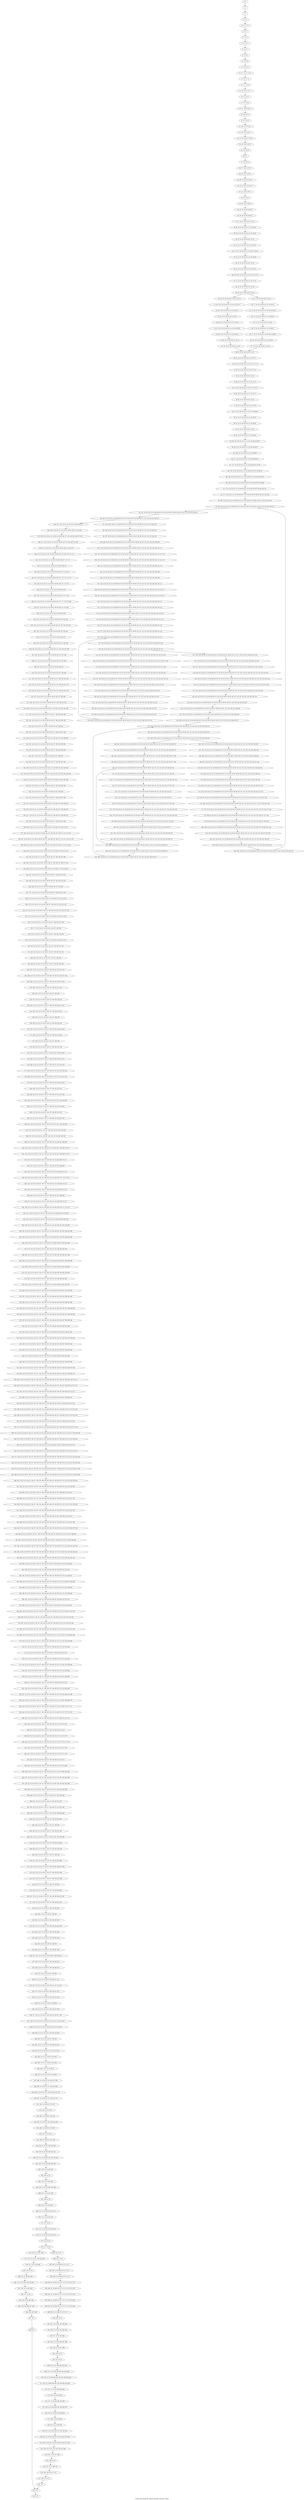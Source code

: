 digraph G {
graph [label="Control-flow-graph for register allocator (function _main)"]
0[label="0, 0: "];
1[label="1, 1: "];
2[label="2, 2: "];
3[label="3, 3: 0 1 "];
4[label="4, 4: 0 1 2 3 "];
5[label="5, 6: 2 3 "];
6[label="6, 7: 4 5 "];
7[label="7, 8: 4 5 6 7 "];
8[label="8, 10: 6 7 "];
9[label="9, 11: 8 9 "];
10[label="10, 13: 8 9 "];
11[label="11, 14: 10 11 "];
12[label="12, 15: 10 11 12 13 "];
13[label="13, 16: 12 13 "];
14[label="14, 17: 14 15 "];
15[label="15, 18: 14 15 16 17 "];
16[label="16, 21: 16 17 "];
17[label="17, 22: 18 19 "];
18[label="18, 25: 18 19 20 21 "];
19[label="19, 26: 20 21 "];
20[label="20, 27: 22 23 "];
21[label="21, 28: 22 23 24 25 "];
22[label="22, 29: 24 25 26 27 "];
23[label="23, 32: 24 25 26 27 28 29 "];
24[label="24, 33: 24 25 28 29 "];
25[label="25, 34: 28 29 "];
26[label="26, 35: "];
27[label="27, 36: 30 31 "];
28[label="28, 37: 30 31 32 33 "];
29[label="29, 38: 32 33 34 35 "];
30[label="30, 39: 32 33 34 35 36 37 "];
31[label="31, 40: 32 33 34 35 36 37 "];
32[label="32, 41: 34 35 36 37 "];
33[label="33, 42: 34 35 "];
34[label="34, 43: 34 35 38 39 "];
35[label="35, 45: 34 35 38 39 40 41 "];
36[label="36, 46: 34 35 38 39 40 41 "];
37[label="37, 47: 34 35 38 39 40 41 42 43 "];
38[label="38, 48: 34 35 38 39 40 41 42 43 44 45 "];
39[label="39, 49: 34 35 38 39 40 41 42 43 44 45 "];
40[label="40, 50: 34 35 38 39 40 41 42 43 "];
41[label="41, 51: 34 35 38 39 40 41 42 43 46 47 "];
42[label="42, 52: 34 35 38 39 40 41 42 43 46 47 48 49 "];
43[label="43, 53: 34 35 38 39 40 41 42 43 48 49 "];
44[label="44, 54: 34 35 38 39 40 41 42 43 "];
45[label="45, 55: 34 35 38 39 40 41 42 43 50 51 "];
46[label="46, 56: 34 35 38 39 40 41 42 43 50 51 52 53 "];
47[label="47, 57: 34 35 38 39 40 41 42 43 52 53 "];
48[label="48, 58: 34 35 38 39 40 41 42 43 "];
49[label="49, 59: 34 35 38 39 40 41 42 43 "];
50[label="50, 62: 34 35 38 39 40 41 42 43 54 55 "];
51[label="51, 63: 34 35 38 39 40 41 42 43 54 55 56 57 "];
52[label="52, 64: 34 35 38 39 40 41 42 43 56 57 "];
53[label="53, 65: 34 35 38 39 40 41 42 43 "];
54[label="54, 66: 34 35 38 39 40 41 42 43 58 59 "];
55[label="55, 67: 34 35 38 39 40 41 42 43 58 59 60 61 "];
56[label="56, 68: 34 35 38 39 40 41 42 43 60 61 "];
57[label="57, 69: 34 35 38 39 40 41 42 43 "];
58[label="58, 70: 34 35 38 39 40 41 42 43 "];
59[label="59, 71: 34 35 38 39 40 41 42 43 "];
60[label="60, 72: 34 35 38 39 40 41 42 43 62 63 "];
61[label="61, 73: 34 35 38 39 40 41 42 43 62 63 64 65 "];
62[label="62, 74: 34 35 38 39 40 41 42 43 64 65 "];
63[label="63, 75: 34 35 38 39 40 41 42 43 "];
64[label="64, 76: 34 35 38 39 40 41 42 43 66 67 "];
65[label="65, 77: 34 35 38 39 40 41 42 43 66 67 68 69 "];
66[label="66, 78: 34 35 38 39 40 41 42 43 68 69 "];
67[label="67, 79: 34 35 38 39 40 41 42 43 "];
68[label="68, 80: 34 35 38 39 40 41 42 43 "];
69[label="69, 81: 34 35 38 39 40 41 42 43 70 71 "];
70[label="70, 82: 34 35 38 39 40 41 42 43 70 71 72 73 "];
71[label="71, 83: 34 35 38 39 40 41 42 43 72 73 "];
72[label="72, 84: 34 35 38 39 40 41 42 43 "];
73[label="73, 86: 34 35 38 39 40 41 42 43 74 75 "];
74[label="74, 87: 34 35 38 39 40 41 42 43 74 75 76 77 "];
75[label="75, 88: 34 35 38 39 40 41 42 43 76 77 "];
76[label="76, 89: 34 35 38 39 40 41 42 43 "];
77[label="77, 90: 34 35 38 39 40 41 42 43 78 79 "];
78[label="78, 91: 34 35 38 39 40 41 42 43 78 79 80 81 "];
79[label="79, 92: 34 35 38 39 40 41 42 43 80 81 "];
80[label="80, 93: 34 35 38 39 40 41 42 43 80 81 "];
81[label="81, 94: 34 35 38 39 40 41 42 43 "];
82[label="82, 95: 34 35 38 39 40 41 42 43 82 83 "];
83[label="83, 96: 34 35 38 39 40 41 42 43 82 83 84 85 86 87 "];
84[label="84, 98: 34 35 38 39 40 41 42 43 84 85 86 87 "];
85[label="85, 109: 34 35 38 39 40 41 42 43 88 89 "];
86[label="86, 111: 34 35 38 39 40 41 42 43 88 89 90 91 "];
87[label="87, 117: 34 35 38 39 40 41 42 43 88 89 90 91 92 93 "];
88[label="88, 119: 34 35 38 39 40 41 42 43 88 89 90 91 92 93 94 95 "];
89[label="89, 146: 34 35 38 39 40 41 42 43 88 89 90 91 92 93 94 95 96 97 "];
90[label="90, 148: 34 35 40 41 42 43 88 89 90 91 92 93 94 95 96 97 98 99 "];
91[label="91, 175: 34 35 40 41 42 43 88 89 90 91 92 93 94 95 96 97 98 99 100 101 "];
92[label="92, 177: 34 35 40 41 42 43 88 89 90 91 92 93 94 95 96 97 98 99 100 101 102 103 "];
93[label="93, 583: 34 35 40 41 42 43 88 89 90 91 92 93 94 95 96 97 98 99 100 101 102 103 104 105 "];
94[label="94, 100: 34 35 40 41 42 43 88 89 90 91 92 93 94 95 96 97 98 99 100 101 102 103 104 105 106 107 "];
95[label="95, 101: 34 35 40 41 42 43 88 89 90 91 92 93 94 95 96 97 98 99 100 101 102 103 104 105 106 107 "];
96[label="96, 102: 34 35 40 41 42 43 88 89 90 91 92 93 94 95 96 97 98 99 100 101 102 103 104 105 106 107 "];
97[label="97, 105: 34 35 40 41 42 43 88 89 90 91 92 93 94 95 96 97 98 99 100 101 102 103 104 105 "];
98[label="98, 106: 34 35 40 41 42 43 88 89 90 91 92 93 94 95 96 97 98 99 100 101 102 103 104 105 "];
99[label="99, 107: 34 35 40 41 42 43 88 89 90 91 92 93 94 95 96 97 98 99 100 101 102 103 104 105 "];
100[label="100, 108: 34 35 40 41 42 43 88 89 90 91 92 93 94 95 96 97 98 99 100 101 102 103 104 105 108 109 "];
101[label="101, 110: 34 35 40 41 42 43 88 89 90 91 92 93 94 95 96 97 98 99 100 101 102 103 104 105 108 109 110 111 "];
102[label="102, 112: 34 35 40 41 42 43 88 89 90 91 92 93 94 95 96 97 98 99 100 101 102 103 104 105 108 109 110 111 112 113 "];
103[label="103, 113: 34 35 40 41 42 43 88 89 90 91 92 93 94 95 96 97 98 99 100 101 102 103 104 105 108 109 110 111 112 113 "];
104[label="104, 114: 34 35 40 41 42 43 88 89 90 91 92 93 94 95 96 97 98 99 100 101 102 103 104 105 108 109 112 113 "];
105[label="105, 115: 34 35 40 41 42 43 88 89 90 91 92 93 94 95 96 97 98 99 100 101 102 103 104 105 108 109 "];
106[label="106, 116: 34 35 40 41 42 43 88 89 90 91 92 93 94 95 96 97 98 99 100 101 102 103 104 105 108 109 "];
107[label="107, 118: 34 35 40 41 42 43 88 89 90 91 92 93 94 95 96 97 98 99 100 101 102 103 104 105 108 109 114 115 "];
108[label="108, 120: 34 35 40 41 42 43 88 89 90 91 92 93 94 95 96 97 98 99 100 101 102 103 104 105 108 109 114 115 116 117 "];
109[label="109, 121: 34 35 40 41 42 43 88 89 90 91 92 93 94 95 96 97 98 99 100 101 102 103 104 105 108 109 114 115 116 117 "];
110[label="110, 122: 34 35 40 41 42 43 88 89 90 91 92 93 94 95 96 97 98 99 100 101 102 103 104 105 108 109 116 117 "];
111[label="111, 123: 34 35 40 41 42 43 88 89 90 91 92 93 94 95 96 97 98 99 100 101 102 103 104 105 108 109 118 119 "];
112[label="112, 124: 34 35 40 41 42 43 88 89 90 91 92 93 94 95 96 97 98 99 100 101 102 103 104 105 108 109 118 119 120 "];
113[label="113, 125: 34 35 40 41 42 43 88 89 90 91 92 93 94 95 96 97 98 99 100 101 102 103 104 105 108 109 120 121 122 "];
114[label="114, 127: 34 35 40 41 42 43 88 89 90 91 92 93 94 95 96 97 98 99 100 101 102 103 104 105 108 109 121 122 "];
115[label="115, 577: 34 35 40 41 42 43 88 89 90 91 92 93 94 95 96 97 98 99 100 101 102 103 104 105 108 109 123 124 "];
116[label="116, 128: 34 35 40 41 42 43 88 89 90 91 92 93 94 95 96 97 98 99 100 101 102 103 104 105 108 109 123 124 "];
117[label="117, 129: 34 35 40 41 42 43 88 89 90 91 92 93 94 95 96 97 98 99 100 101 102 103 104 105 108 109 123 124 "];
118[label="118, 130: 34 35 40 41 42 43 88 89 90 91 92 93 94 95 96 97 98 99 100 101 102 103 104 105 108 109 123 124 "];
119[label="119, 133: 34 35 40 41 42 43 88 89 90 91 92 93 94 95 96 97 98 99 100 101 102 103 104 105 108 109 123 124 125 126 "];
120[label="120, 134: 34 35 40 41 42 43 88 89 90 91 92 93 94 95 96 97 98 99 100 101 102 103 104 105 108 109 123 124 125 126 127 128 "];
121[label="121, 135: 34 35 40 41 42 43 88 89 90 91 92 93 94 95 96 97 98 99 100 101 102 103 104 105 108 109 123 124 127 128 "];
122[label="122, 136: 34 35 40 41 42 43 88 89 90 91 92 93 94 95 96 97 98 99 100 101 102 103 104 105 108 109 123 124 129 130 "];
123[label="123, 137: 34 35 40 41 42 43 88 89 90 91 92 93 94 95 96 97 98 99 100 101 102 103 104 105 108 109 123 124 129 130 131 132 "];
124[label="124, 138: 34 35 40 41 42 43 88 89 90 91 92 93 94 95 96 97 98 99 100 101 102 103 104 105 108 109 123 124 131 132 "];
125[label="125, 139: 34 35 40 41 42 43 88 89 90 91 92 93 94 95 96 97 98 99 100 101 102 103 104 105 108 109 123 124 "];
126[label="126, 140: 34 35 40 41 42 43 88 89 90 91 92 93 94 95 96 97 98 99 100 101 102 103 104 105 108 109 123 124 "];
127[label="127, 141: 34 35 40 41 42 43 88 89 90 91 92 93 94 95 96 97 98 99 100 101 102 103 104 105 108 109 123 124 "];
128[label="128, 142: 34 35 40 41 42 43 88 89 90 91 92 93 94 95 96 97 98 99 100 101 102 103 104 105 108 109 123 124 "];
129[label="129, 143: 34 35 40 41 42 43 88 89 90 91 92 93 94 95 96 97 98 99 100 101 102 103 104 105 108 109 123 124 "];
130[label="130, 144: 34 35 40 41 42 43 88 89 90 91 92 93 94 95 96 97 98 99 100 101 102 103 104 105 108 109 123 124 "];
131[label="131, 578: 34 35 40 41 42 43 88 89 90 91 92 93 94 95 96 97 98 99 100 101 102 103 104 105 108 109 123 124 "];
132[label="132, 579: 34 35 40 41 42 43 88 89 90 91 92 93 94 95 96 97 98 99 100 101 102 103 104 105 108 109 123 124 "];
133[label="133, 147: 34 35 40 41 42 43 88 89 90 91 92 93 94 95 96 97 98 99 100 101 102 103 104 105 108 109 123 124 133 134 "];
134[label="134, 149: 34 35 40 41 42 43 88 89 90 91 92 93 94 95 96 97 98 99 100 101 102 103 104 105 108 109 123 124 133 134 135 136 "];
135[label="135, 150: 34 35 40 41 42 43 88 89 90 91 92 93 94 95 96 97 98 99 100 101 102 103 104 105 108 109 123 124 133 134 135 136 "];
136[label="136, 151: 34 35 40 41 42 43 88 89 90 91 92 93 94 95 96 97 98 99 100 101 102 103 104 105 108 109 123 124 133 134 135 136 "];
137[label="137, 152: 34 35 40 41 42 43 88 89 90 91 92 93 94 95 96 97 98 99 100 101 102 103 104 105 108 109 133 134 135 136 "];
138[label="138, 153: 34 35 40 41 42 43 88 89 90 91 92 93 94 95 96 97 98 99 100 101 102 103 104 105 108 109 135 136 "];
139[label="139, 154: 34 35 40 41 42 43 88 89 90 91 92 93 94 95 96 97 98 99 100 101 102 103 104 105 108 109 "];
140[label="140, 155: 34 35 40 41 42 43 88 89 90 91 92 93 94 95 96 97 98 99 100 101 102 103 104 105 108 109 "];
141[label="141, 156: 34 35 40 41 42 43 88 89 90 91 92 93 94 95 96 97 98 99 100 101 102 103 104 105 108 109 "];
142[label="142, 580: 34 35 40 41 42 43 88 89 90 91 92 93 94 95 96 97 98 99 100 101 102 103 104 105 108 109 137 "];
143[label="143, 158: 34 35 40 41 42 43 88 89 90 91 92 93 94 95 96 97 98 99 100 101 102 103 104 105 108 109 137 "];
144[label="144, 159: 34 35 40 41 42 43 88 89 90 91 92 93 94 95 96 97 98 99 100 101 102 103 104 105 108 109 137 "];
145[label="145, 160: 34 35 40 41 42 43 88 89 90 91 92 93 94 95 96 97 98 99 100 101 102 103 104 105 108 109 137 "];
146[label="146, 163: 34 35 40 41 42 43 88 89 90 91 92 93 94 95 96 97 98 99 100 101 102 103 104 105 108 109 137 "];
147[label="147, 164: 34 35 40 41 42 43 88 89 90 91 92 93 94 95 96 97 98 99 100 101 102 103 104 105 108 109 137 "];
148[label="148, 165: 34 35 40 41 42 43 88 89 90 91 92 93 94 95 96 97 98 99 100 101 102 103 104 105 108 109 137 138 "];
149[label="149, 166: 34 35 40 41 42 43 88 89 90 91 92 93 94 95 96 97 98 99 100 101 102 103 104 105 108 109 137 138 "];
150[label="150, 167: 34 35 40 41 42 43 88 89 90 91 92 93 94 95 96 97 98 99 100 101 102 103 104 105 108 109 137 "];
151[label="151, 170: 34 35 40 41 42 43 88 89 90 91 92 93 94 95 96 97 98 99 100 101 102 103 104 105 137 139 140 "];
152[label="152, 171: 34 35 40 41 42 43 88 89 90 91 92 93 94 95 96 97 98 99 100 101 102 103 104 105 137 139 140 141 142 "];
153[label="153, 172: 34 35 40 41 42 43 88 89 90 91 92 93 94 95 96 97 98 99 100 101 102 103 104 105 137 141 142 "];
154[label="154, 173: 34 35 40 41 42 43 88 89 90 91 92 93 94 95 96 97 98 99 100 101 102 103 104 105 137 "];
155[label="155, 174: 34 35 40 41 42 43 88 89 90 91 92 93 94 95 96 97 98 99 100 101 102 103 104 105 137 "];
156[label="156, 176: 34 35 40 41 42 43 88 89 90 91 92 93 94 95 96 97 98 99 100 101 102 103 104 105 137 143 144 "];
157[label="157, 178: 34 35 40 41 42 43 88 89 90 91 92 93 94 95 96 97 98 99 100 101 102 103 104 105 137 143 144 145 146 "];
158[label="158, 179: 34 35 40 41 42 43 88 89 90 91 92 93 94 95 96 97 98 99 100 101 102 103 104 105 137 143 144 145 146 "];
159[label="159, 180: 34 35 40 41 42 43 88 89 90 91 92 93 94 95 96 97 98 99 100 101 102 103 104 105 137 145 146 "];
160[label="160, 181: 34 35 40 41 42 43 88 89 90 91 92 93 94 95 96 97 98 99 100 101 102 103 104 105 137 "];
161[label="161, 182: 34 35 40 41 42 43 88 89 90 91 92 93 94 95 96 97 98 99 100 101 102 103 104 105 108 109 137 "];
162[label="162, 184: 34 35 40 41 42 43 88 89 90 91 92 93 94 95 96 97 98 99 100 101 102 103 104 105 108 109 137 "];
163[label="163, 186: 34 35 40 41 42 43 88 89 90 91 92 93 94 95 96 97 98 99 100 101 102 103 104 105 108 109 137 "];
164[label="164, 187: 34 35 40 41 42 43 88 89 90 91 92 93 94 95 96 97 98 99 100 101 102 103 104 105 108 109 137 "];
165[label="165, 189: 34 35 40 41 42 43 88 89 90 91 92 93 94 95 96 97 98 99 100 101 102 103 104 105 108 109 137 "];
166[label="166, 190: 34 35 40 41 42 43 88 89 90 91 92 93 94 95 96 97 98 99 100 101 102 103 104 105 108 109 "];
167[label="167, 595: 34 35 40 41 42 43 88 89 90 91 92 93 94 95 96 97 98 99 100 101 102 103 104 105 108 109 "];
168[label="168, 596: 34 35 40 41 42 43 88 89 90 91 92 93 94 95 96 97 98 99 100 101 102 103 104 105 108 109 "];
169[label="169, 597: 34 35 40 41 42 43 88 89 90 91 92 93 94 95 96 97 98 99 100 101 102 103 104 105 147 148 "];
170[label="170, 192: 34 35 40 41 42 43 88 89 90 91 92 93 94 95 96 97 98 99 100 101 102 103 104 105 147 148 149 150 "];
171[label="171, 598: 34 35 40 41 42 43 88 89 90 91 92 93 94 95 96 97 98 99 100 101 102 103 104 105 149 150 "];
172[label="172, 599: 34 35 40 41 42 43 88 89 90 91 92 93 94 95 96 97 98 99 100 101 102 103 104 105 149 150 "];
173[label="173, 600: 34 35 40 41 42 43 88 89 90 91 92 93 94 95 96 97 98 99 100 101 102 103 104 105 149 150 151 152 "];
174[label="174, 194: 34 35 40 41 42 43 88 89 90 91 92 93 94 95 96 97 98 99 100 101 102 103 104 105 149 150 151 152 "];
175[label="175, 195: 34 35 40 41 42 43 88 89 90 91 92 93 94 95 96 97 98 99 100 101 102 103 104 105 149 150 151 152 153 154 "];
176[label="176, 196: 34 35 40 41 42 43 88 89 90 91 92 93 94 95 96 97 98 99 100 101 102 103 104 105 151 152 153 154 155 156 "];
177[label="177, 197: 34 35 40 41 42 43 88 89 90 91 92 93 94 95 96 97 98 99 100 101 102 103 104 105 151 152 155 156 157 158 "];
178[label="178, 198: 34 35 40 41 42 43 88 89 90 91 92 93 94 95 96 97 98 99 100 101 102 103 104 105 106 107 157 158 "];
179[label="179, 199: 34 35 40 41 42 43 88 89 90 91 92 93 94 95 96 97 98 99 100 101 102 103 104 105 106 107 159 160 "];
180[label="180, 200: 34 35 40 41 42 43 88 89 90 91 92 93 94 95 96 97 98 99 100 101 102 103 104 105 106 107 159 160 161 162 "];
181[label="181, 201: 34 35 40 41 42 43 88 89 90 91 92 93 94 95 96 97 98 99 100 101 102 103 104 105 106 107 161 162 "];
182[label="182, 202: 34 35 40 41 42 43 88 89 90 91 92 93 94 95 96 97 98 99 100 101 102 103 104 105 106 107 "];
183[label="183, 204: 34 35 40 41 42 43 88 89 90 91 92 93 94 95 96 97 98 99 100 101 102 103 104 105 106 107 "];
184[label="184, 206: 34 35 40 41 42 43 88 89 90 91 92 93 94 95 96 97 98 99 100 101 102 103 104 105 106 107 "];
185[label="185, 207: 34 35 40 41 42 43 90 91 98 99 106 107 "];
186[label="186, 208: 34 35 40 41 42 43 90 91 98 99 106 107 163 164 "];
187[label="187, 209: 34 35 40 41 42 43 90 91 98 99 106 107 163 164 165 166 167 168 "];
188[label="188, 211: 34 35 40 41 42 43 90 91 98 99 106 107 165 166 167 168 "];
189[label="189, 212: 34 35 40 41 42 43 90 91 98 99 106 107 169 170 "];
190[label="190, 213: 34 35 40 41 42 43 90 91 98 99 106 107 169 170 171 172 "];
191[label="191, 214: 34 35 40 41 42 43 90 91 98 99 106 107 171 172 "];
192[label="192, 215: 34 35 40 41 42 43 90 91 98 99 106 107 "];
193[label="193, 216: 34 35 40 41 42 43 90 91 98 99 106 107 173 174 "];
194[label="194, 217: 34 35 40 41 42 43 90 91 98 99 106 107 173 174 175 176 "];
195[label="195, 218: 34 35 40 41 42 43 90 91 98 99 106 107 175 176 "];
196[label="196, 219: 34 35 40 41 42 43 90 91 98 99 106 107 "];
197[label="197, 220: 34 35 40 41 42 43 90 91 98 99 106 107 177 178 "];
198[label="198, 221: 34 35 40 41 42 43 90 91 98 99 106 107 177 178 179 180 "];
199[label="199, 222: 34 35 40 41 42 43 90 91 98 99 106 107 179 180 "];
200[label="200, 223: 34 35 40 41 42 43 90 91 98 99 106 107 "];
201[label="201, 224: 34 35 40 41 42 43 90 91 98 99 106 107 181 182 "];
202[label="202, 225: 34 35 40 41 42 43 90 91 98 99 106 107 181 182 183 184 "];
203[label="203, 226: 34 35 40 41 42 43 90 91 98 99 106 107 183 184 "];
204[label="204, 227: 34 35 40 41 42 43 90 91 98 99 106 107 "];
205[label="205, 228: 34 35 40 41 42 43 90 91 98 99 106 107 185 186 "];
206[label="206, 229: 34 35 40 41 42 43 90 91 98 99 106 107 185 186 187 188 "];
207[label="207, 230: 34 35 40 41 42 43 90 91 98 99 106 107 187 188 "];
208[label="208, 231: 34 35 40 41 42 43 90 91 98 99 106 107 187 188 "];
209[label="209, 232: 34 35 40 41 42 43 90 91 98 99 106 107 "];
210[label="210, 233: 34 35 40 41 42 43 90 91 98 99 106 107 189 190 "];
211[label="211, 234: 34 35 40 41 42 43 90 91 98 99 106 107 189 190 191 192 "];
212[label="212, 235: 34 35 40 41 42 43 90 91 98 99 106 107 189 190 191 192 "];
213[label="213, 236: 34 35 40 41 42 43 90 91 98 99 106 107 189 190 191 192 "];
214[label="214, 237: 34 35 40 41 42 43 90 91 98 99 106 107 189 190 "];
215[label="215, 238: 34 35 40 41 42 43 90 91 98 99 106 107 189 190 193 194 "];
216[label="216, 239: 34 35 40 41 42 43 90 91 98 99 106 107 189 190 193 194 195 196 "];
217[label="217, 240: 34 35 40 41 42 43 90 91 98 99 106 107 189 190 195 196 "];
218[label="218, 241: 34 35 40 41 42 43 90 91 98 99 106 107 189 190 195 196 "];
219[label="219, 242: 34 35 40 41 42 43 90 91 98 99 106 107 189 190 "];
220[label="220, 243: 34 35 40 41 42 43 90 91 98 99 106 107 189 190 197 198 "];
221[label="221, 244: 34 35 40 41 42 43 90 91 98 99 106 107 189 190 197 198 199 200 "];
222[label="222, 245: 34 35 40 41 42 43 90 91 98 99 106 107 189 190 199 200 "];
223[label="223, 246: 34 35 40 41 42 43 90 91 98 99 106 107 189 190 199 200 "];
224[label="224, 247: 34 35 40 41 42 43 90 91 98 99 106 107 189 190 "];
225[label="225, 248: 34 35 40 41 42 43 90 91 98 99 106 107 189 190 201 202 "];
226[label="226, 249: 34 35 40 41 42 43 90 91 98 99 106 107 189 190 201 202 203 204 "];
227[label="227, 250: 34 35 40 41 42 43 90 91 98 99 106 107 189 190 201 202 203 204 205 206 "];
228[label="228, 251: 34 35 40 41 42 43 90 91 98 99 106 107 189 190 201 202 205 206 "];
229[label="229, 252: 34 35 40 41 42 43 90 91 98 99 106 107 189 190 205 206 "];
230[label="230, 253: 34 35 40 41 42 43 90 91 98 99 106 107 189 190 "];
231[label="231, 254: 34 35 40 41 42 43 90 91 98 99 106 107 189 190 207 208 "];
232[label="232, 255: 34 35 40 41 42 43 90 91 98 99 106 107 189 190 207 208 209 210 "];
233[label="233, 256: 34 35 40 41 42 43 90 91 98 99 106 107 189 190 207 208 209 210 "];
234[label="234, 257: 34 35 40 41 42 43 90 91 98 99 106 107 189 190 207 208 209 210 "];
235[label="235, 258: 34 35 40 41 42 43 90 91 98 99 106 107 189 190 207 208 "];
236[label="236, 259: 34 35 40 41 42 43 90 91 98 99 106 107 189 190 207 208 211 212 "];
237[label="237, 260: 34 35 40 41 42 43 90 91 98 99 106 107 189 190 207 208 211 212 213 214 "];
238[label="238, 261: 34 35 40 41 42 43 90 91 98 99 106 107 189 190 207 208 211 212 213 214 215 216 "];
239[label="239, 262: 34 35 40 41 42 43 90 91 98 99 106 107 189 190 207 208 211 212 215 216 "];
240[label="240, 263: 34 35 40 41 42 43 90 91 98 99 106 107 189 190 207 208 215 216 "];
241[label="241, 264: 34 35 40 41 42 43 90 91 98 99 106 107 189 190 207 208 "];
242[label="242, 265: 34 35 40 41 42 43 90 91 98 99 106 107 189 190 207 208 217 218 "];
243[label="243, 266: 34 35 40 41 42 43 90 91 98 99 106 107 189 190 217 218 219 220 "];
244[label="244, 267: 34 35 40 41 42 43 90 91 98 99 106 107 189 190 219 220 "];
245[label="245, 268: 34 35 40 41 42 43 90 91 98 99 106 107 189 190 219 220 "];
246[label="246, 269: 34 35 40 41 42 43 90 91 98 99 106 107 189 190 "];
247[label="247, 271: 34 35 40 41 42 43 90 91 98 99 106 107 189 190 221 222 "];
248[label="248, 272: 34 35 40 41 42 43 90 91 106 107 189 190 221 222 223 224 "];
249[label="249, 273: 34 35 40 41 42 43 90 91 106 107 189 190 223 224 225 226 "];
250[label="250, 274: 34 35 40 41 42 43 90 91 106 107 189 190 223 224 225 226 227 228 "];
251[label="251, 275: 34 35 40 41 42 43 90 91 106 107 189 190 223 224 227 228 "];
252[label="252, 276: 34 35 40 41 42 43 90 91 106 107 189 190 227 228 "];
253[label="253, 277: 34 35 40 41 42 43 90 91 106 107 189 190 "];
254[label="254, 278: 34 35 40 41 42 43 90 91 106 107 189 190 229 230 "];
255[label="255, 279: 34 35 40 41 42 43 90 91 106 107 189 190 229 230 231 232 "];
256[label="256, 280: 34 35 40 41 42 43 90 91 106 107 189 190 231 232 "];
257[label="257, 281: 34 35 40 41 42 43 90 91 106 107 189 190 231 232 "];
258[label="258, 282: 34 35 40 41 42 43 90 91 106 107 189 190 "];
259[label="259, 286: 34 35 40 41 42 43 90 91 106 107 189 190 233 234 "];
260[label="260, 287: 34 35 42 43 90 91 106 107 189 190 233 234 235 236 "];
261[label="261, 288: 34 35 42 43 90 91 106 107 189 190 233 234 235 236 237 238 "];
262[label="262, 289: 34 35 42 43 90 91 106 107 189 190 233 234 237 238 "];
263[label="263, 290: 34 35 42 43 90 91 106 107 189 190 237 238 "];
264[label="264, 291: 34 35 42 43 90 91 106 107 189 190 "];
265[label="265, 292: 34 35 42 43 90 91 106 107 189 190 239 240 "];
266[label="266, 293: 34 35 42 43 90 91 106 107 189 190 239 240 241 242 "];
267[label="267, 294: 34 35 42 43 90 91 106 107 189 190 241 242 "];
268[label="268, 295: 34 35 42 43 90 91 106 107 189 190 "];
269[label="269, 296: 34 35 42 43 90 91 106 107 189 190 243 244 "];
270[label="270, 297: 34 35 42 43 90 91 106 107 189 190 243 244 245 246 "];
271[label="271, 298: 34 35 42 43 90 91 106 107 189 190 245 246 "];
272[label="272, 299: 34 35 42 43 90 91 106 107 189 190 "];
273[label="273, 300: 34 35 42 43 90 91 106 107 189 190 247 248 "];
274[label="274, 302: 34 35 42 43 90 91 106 107 189 190 247 248 249 250 "];
275[label="275, 303: 34 35 42 43 90 91 106 107 189 190 249 250 251 252 "];
276[label="276, 304: 34 35 42 43 90 91 106 107 189 190 251 252 253 254 "];
277[label="277, 305: 34 35 42 43 90 91 106 107 189 190 251 252 253 254 255 256 "];
278[label="278, 306: 34 35 42 43 90 91 106 107 189 190 251 252 253 254 255 256 "];
279[label="279, 307: 34 35 42 43 90 91 106 107 189 190 253 254 255 256 "];
280[label="280, 308: 34 35 42 43 90 91 106 107 189 190 253 254 "];
281[label="281, 309: 34 35 42 43 90 91 106 107 189 190 253 254 257 258 "];
282[label="282, 310: 34 35 42 43 90 91 106 107 189 190 253 254 257 258 259 260 "];
283[label="283, 311: 34 35 42 43 90 91 106 107 189 190 253 254 259 260 "];
284[label="284, 312: 34 35 42 43 90 91 106 107 189 190 253 254 "];
285[label="285, 313: 34 35 42 43 90 91 106 107 189 190 253 254 261 262 "];
286[label="286, 314: 34 35 42 43 90 91 106 107 189 190 253 254 261 262 263 264 "];
287[label="287, 315: 34 35 42 43 90 91 106 107 189 190 253 254 263 264 265 "];
288[label="288, 316: 34 35 42 43 90 91 106 107 189 190 253 254 265 266 267 "];
289[label="289, 317: 34 35 42 43 90 91 106 107 189 190 253 254 266 267 268 269 "];
290[label="290, 318: 34 35 42 43 90 91 106 107 189 190 253 254 266 267 268 269 270 271 "];
291[label="291, 319: 34 35 42 43 90 91 106 107 189 190 253 254 266 267 268 269 270 271 "];
292[label="292, 320: 34 35 42 43 90 91 106 107 189 190 253 254 268 269 270 271 "];
293[label="293, 321: 34 35 42 43 90 91 106 107 189 190 253 254 268 269 "];
294[label="294, 322: 34 35 42 43 90 91 106 107 189 190 253 254 268 269 272 273 "];
295[label="295, 323: 34 35 42 43 90 91 106 107 189 190 253 254 268 269 272 273 274 275 "];
296[label="296, 324: 34 35 42 43 90 91 106 107 189 190 253 254 268 269 274 275 "];
297[label="297, 325: 34 35 42 43 90 91 106 107 189 190 253 254 268 269 274 275 "];
298[label="298, 326: 34 35 42 43 90 91 106 107 189 190 253 254 268 269 "];
299[label="299, 327: 34 35 42 43 90 91 106 107 189 190 253 254 268 269 276 277 "];
300[label="300, 328: 34 35 42 43 90 91 106 107 189 190 253 254 268 269 276 277 278 279 "];
301[label="301, 331: 34 35 42 43 90 91 106 107 189 190 253 254 268 269 278 279 280 "];
302[label="302, 332: 34 35 42 43 90 91 106 107 189 190 253 254 268 269 280 281 282 "];
303[label="303, 333: 34 35 42 43 90 91 106 107 189 190 253 254 268 269 281 282 283 284 "];
304[label="304, 334: 34 35 42 43 90 91 106 107 189 190 253 254 268 269 281 282 283 284 285 286 "];
305[label="305, 335: 34 35 42 43 90 91 106 107 189 190 253 254 268 269 281 282 283 284 285 286 "];
306[label="306, 336: 34 35 42 43 90 91 106 107 189 190 253 254 268 269 283 284 285 286 "];
307[label="307, 337: 34 35 42 43 90 91 106 107 189 190 253 254 268 269 283 284 "];
308[label="308, 338: 34 35 42 43 90 91 106 107 189 190 253 254 268 269 283 284 287 288 "];
309[label="309, 339: 34 35 42 43 90 91 106 107 189 190 253 254 268 269 283 284 287 288 289 290 "];
310[label="310, 340: 34 35 42 43 90 91 106 107 189 190 253 254 268 269 283 284 289 290 "];
311[label="311, 341: 34 35 42 43 90 91 106 107 189 190 253 254 268 269 283 284 289 290 "];
312[label="312, 342: 34 35 42 43 90 91 106 107 189 190 253 254 268 269 283 284 "];
313[label="313, 343: 34 35 42 43 90 91 106 107 189 190 253 254 268 269 283 284 291 292 "];
314[label="314, 346: 34 35 42 43 90 91 106 107 189 190 253 254 268 269 283 284 291 292 293 294 "];
315[label="315, 347: 34 35 42 43 90 91 106 107 189 190 253 254 268 269 283 284 293 294 295 296 "];
316[label="316, 348: 34 35 42 43 90 91 106 107 189 190 253 254 268 269 283 284 295 296 297 298 "];
317[label="317, 349: 34 35 42 43 90 91 106 107 189 190 253 254 268 269 283 284 295 296 297 298 299 300 "];
318[label="318, 350: 34 35 42 43 90 91 106 107 189 190 253 254 268 269 283 284 295 296 297 298 299 300 "];
319[label="319, 351: 34 35 42 43 90 91 106 107 189 190 253 254 268 269 283 284 297 298 299 300 "];
320[label="320, 352: 34 35 42 43 90 91 106 107 189 190 253 254 268 269 283 284 297 298 "];
321[label="321, 353: 34 35 42 43 90 91 106 107 189 190 253 254 268 269 283 284 297 298 301 302 "];
322[label="322, 354: 34 35 42 43 90 91 106 107 189 190 253 254 268 269 283 284 297 298 301 302 303 304 "];
323[label="323, 355: 34 35 42 43 90 91 106 107 189 190 253 254 268 269 283 284 297 298 303 304 "];
324[label="324, 356: 34 35 42 43 90 91 106 107 189 190 253 254 268 269 283 284 297 298 303 304 "];
325[label="325, 357: 34 35 42 43 90 91 106 107 189 190 253 254 268 269 283 284 297 298 "];
326[label="326, 358: 34 35 42 43 90 91 106 107 189 190 253 254 268 269 283 284 297 298 305 306 "];
327[label="327, 361: 34 35 42 43 90 91 106 107 189 190 253 254 268 269 283 284 297 298 305 306 307 308 "];
328[label="328, 362: 34 35 42 43 90 91 106 107 189 190 253 254 268 269 283 284 297 298 307 308 309 310 "];
329[label="329, 363: 34 35 42 43 90 91 106 107 189 190 253 254 268 269 283 284 297 298 307 308 309 310 311 312 "];
330[label="330, 364: 34 35 42 43 90 91 106 107 189 190 253 254 268 269 283 284 297 298 307 308 309 310 311 312 "];
331[label="331, 365: 34 35 42 43 90 91 106 107 189 190 253 254 268 269 283 284 297 298 309 310 311 312 "];
332[label="332, 366: 34 35 42 43 90 91 106 107 189 190 253 254 268 269 283 284 297 298 309 310 "];
333[label="333, 367: 34 35 42 43 90 91 106 107 189 190 253 254 268 269 283 284 297 298 309 310 313 314 "];
334[label="334, 368: 34 35 42 43 90 91 106 107 189 190 253 254 268 269 283 284 297 298 309 310 313 314 315 316 "];
335[label="335, 369: 34 35 42 43 90 91 106 107 189 190 253 254 268 269 283 284 297 298 309 310 313 314 315 316 "];
336[label="336, 370: 34 35 42 43 90 91 106 107 189 190 253 254 268 269 283 284 297 298 309 310 313 314 "];
337[label="337, 371: 34 35 42 43 90 91 106 107 189 190 253 254 268 269 283 284 297 298 309 310 313 314 317 318 "];
338[label="338, 372: 34 35 42 43 90 91 106 107 189 190 253 254 268 269 283 284 297 298 309 310 313 314 317 318 319 320 "];
339[label="339, 373: 34 35 42 43 90 91 106 107 189 190 253 254 268 269 283 284 297 298 309 310 313 314 319 320 "];
340[label="340, 374: 34 35 42 43 90 91 106 107 189 190 253 254 268 269 283 284 297 298 309 310 313 314 "];
341[label="341, 375: 34 35 42 43 90 91 106 107 189 190 253 254 268 269 283 284 297 298 309 310 313 314 321 322 "];
342[label="342, 377: 34 35 42 43 90 91 106 107 189 190 253 254 268 269 283 284 297 298 309 310 313 314 321 322 323 324 "];
343[label="343, 378: 34 35 42 43 90 91 106 107 189 190 253 254 268 269 283 284 297 298 309 310 313 314 323 324 325 326 "];
344[label="344, 379: 34 35 42 43 90 91 106 107 189 190 253 254 268 269 283 284 297 298 309 310 313 314 325 326 327 328 "];
345[label="345, 380: 34 35 42 43 90 91 106 107 189 190 268 269 283 284 297 298 309 310 313 314 325 326 327 328 329 330 "];
346[label="346, 381: 34 35 42 43 90 91 106 107 189 190 268 269 283 284 297 298 309 310 313 314 325 326 329 330 "];
347[label="347, 382: 34 35 42 43 90 91 106 107 189 190 268 269 283 284 297 298 309 310 313 314 329 330 "];
348[label="348, 383: 34 35 42 43 90 91 106 107 189 190 268 269 283 284 297 298 309 310 313 314 "];
349[label="349, 384: 34 35 42 43 90 91 106 107 189 190 268 269 283 284 297 298 309 310 313 314 331 332 "];
350[label="350, 385: 34 35 42 43 90 91 106 107 189 190 268 269 283 284 297 298 309 310 313 314 331 332 333 334 "];
351[label="351, 386: 34 35 42 43 90 91 106 107 189 190 268 269 283 284 297 298 309 310 313 314 333 334 "];
352[label="352, 387: 34 35 42 43 90 91 106 107 189 190 268 269 283 284 297 298 309 310 313 314 "];
353[label="353, 388: 34 35 42 43 90 91 106 107 189 190 268 269 283 284 297 298 309 310 313 314 335 336 "];
354[label="354, 389: 34 35 42 43 90 91 106 107 189 190 268 269 283 284 297 298 309 310 313 314 335 336 337 338 "];
355[label="355, 390: 34 35 42 43 90 91 106 107 189 190 268 269 283 284 297 298 309 310 313 314 337 338 339 "];
356[label="356, 391: 34 35 42 43 90 91 106 107 189 190 268 269 283 284 297 298 309 310 313 314 339 340 341 "];
357[label="357, 392: 34 35 42 43 90 91 106 107 189 190 268 269 283 284 297 298 309 310 313 314 340 341 342 343 "];
358[label="358, 393: 34 35 42 43 90 91 106 107 189 190 283 284 297 298 309 310 313 314 340 341 342 343 344 345 "];
359[label="359, 394: 34 35 42 43 90 91 106 107 189 190 283 284 297 298 309 310 313 314 340 341 344 345 "];
360[label="360, 395: 34 35 42 43 90 91 106 107 189 190 283 284 297 298 309 310 313 314 344 345 "];
361[label="361, 396: 34 35 42 43 90 91 106 107 189 190 283 284 297 298 309 310 313 314 "];
362[label="362, 397: 34 35 42 43 90 91 106 107 189 190 283 284 297 298 309 310 313 314 346 347 "];
363[label="363, 398: 34 35 42 43 90 91 106 107 189 190 283 284 297 298 309 310 313 314 346 347 348 349 "];
364[label="364, 399: 34 35 42 43 90 91 106 107 189 190 283 284 297 298 309 310 313 314 348 349 "];
365[label="365, 400: 34 35 42 43 90 91 106 107 189 190 283 284 297 298 309 310 313 314 348 349 "];
366[label="366, 401: 34 35 42 43 90 91 106 107 189 190 283 284 297 298 309 310 313 314 "];
367[label="367, 402: 34 35 42 43 90 91 106 107 189 190 283 284 297 298 309 310 313 314 350 351 "];
368[label="368, 403: 34 35 42 43 90 91 106 107 189 190 283 284 297 298 309 310 313 314 350 351 352 353 "];
369[label="369, 406: 34 35 42 43 90 91 106 107 189 190 283 284 297 298 309 310 313 314 352 353 354 "];
370[label="370, 407: 34 35 42 43 90 91 106 107 189 190 283 284 297 298 309 310 313 314 354 355 356 "];
371[label="371, 408: 34 35 42 43 90 91 106 107 189 190 283 284 297 298 309 310 313 314 355 356 357 358 "];
372[label="372, 409: 34 35 42 43 90 91 106 107 189 190 297 298 309 310 313 314 355 356 357 358 359 360 "];
373[label="373, 410: 34 35 42 43 90 91 106 107 189 190 297 298 309 310 313 314 355 356 359 360 "];
374[label="374, 411: 34 35 42 43 90 91 106 107 189 190 297 298 309 310 313 314 359 360 "];
375[label="375, 412: 34 35 42 43 90 91 106 107 189 190 297 298 309 310 313 314 "];
376[label="376, 413: 34 35 42 43 90 91 106 107 189 190 297 298 309 310 313 314 361 362 "];
377[label="377, 414: 34 35 42 43 90 91 106 107 189 190 297 298 309 310 313 314 361 362 363 364 "];
378[label="378, 415: 34 35 42 43 90 91 106 107 189 190 297 298 309 310 313 314 363 364 "];
379[label="379, 416: 34 35 42 43 90 91 106 107 189 190 297 298 309 310 313 314 363 364 "];
380[label="380, 417: 34 35 42 43 90 91 106 107 189 190 297 298 309 310 313 314 "];
381[label="381, 418: 34 35 42 43 90 91 106 107 189 190 297 298 309 310 313 314 365 366 "];
382[label="382, 421: 34 35 42 43 90 91 106 107 189 190 297 298 309 310 313 314 365 366 367 368 "];
383[label="383, 422: 34 35 42 43 90 91 106 107 189 190 297 298 309 310 313 314 367 368 369 370 "];
384[label="384, 423: 34 35 42 43 90 91 106 107 189 190 297 298 309 310 313 314 369 370 371 372 "];
385[label="385, 424: 34 35 42 43 90 91 106 107 189 190 309 310 313 314 369 370 371 372 373 374 "];
386[label="386, 425: 34 35 42 43 90 91 106 107 189 190 309 310 313 314 369 370 373 374 "];
387[label="387, 426: 34 35 42 43 90 91 106 107 189 190 309 310 313 314 373 374 "];
388[label="388, 427: 34 35 42 43 90 91 106 107 189 190 309 310 313 314 "];
389[label="389, 428: 34 35 42 43 90 91 106 107 189 190 309 310 313 314 375 376 "];
390[label="390, 429: 34 35 42 43 90 91 106 107 189 190 309 310 313 314 375 376 377 378 "];
391[label="391, 430: 34 35 42 43 90 91 106 107 189 190 309 310 313 314 377 378 "];
392[label="392, 431: 34 35 42 43 90 91 106 107 189 190 309 310 313 314 377 378 "];
393[label="393, 432: 34 35 42 43 90 91 106 107 189 190 309 310 313 314 "];
394[label="394, 433: 34 35 42 43 90 91 106 107 189 190 309 310 313 314 379 380 "];
395[label="395, 436: 34 35 42 43 90 91 106 107 189 190 309 310 313 314 379 380 381 382 "];
396[label="396, 437: 34 35 42 43 90 91 106 107 189 190 309 310 313 314 381 382 383 384 "];
397[label="397, 438: 34 35 42 43 90 91 106 107 189 190 313 314 381 382 383 384 385 386 "];
398[label="398, 439: 34 35 42 43 90 91 106 107 189 190 313 314 381 382 385 386 "];
399[label="399, 440: 34 35 42 43 90 91 106 107 189 190 313 314 385 386 "];
400[label="400, 441: 34 35 42 43 90 91 106 107 189 190 313 314 "];
401[label="401, 442: 34 35 42 43 90 91 106 107 189 190 313 314 387 388 "];
402[label="402, 443: 34 35 42 43 90 91 106 107 189 190 387 388 389 390 "];
403[label="403, 444: 34 35 42 43 90 91 106 107 189 190 389 390 "];
404[label="404, 445: 34 35 42 43 90 91 106 107 189 190 "];
405[label="405, 446: 34 35 42 43 90 91 106 107 189 190 391 392 "];
406[label="406, 447: 34 35 42 43 90 91 106 107 189 190 391 392 393 394 "];
407[label="407, 448: 34 35 42 43 90 91 106 107 189 190 393 394 "];
408[label="408, 449: 34 35 42 43 90 91 106 107 189 190 393 394 "];
409[label="409, 450: 34 35 42 43 90 91 106 107 189 190 "];
410[label="410, 451: 34 35 42 43 90 91 106 107 189 190 395 396 "];
411[label="411, 452: 34 35 42 43 90 91 106 107 189 190 395 396 397 398 "];
412[label="412, 453: 34 35 42 43 90 91 106 107 189 190 397 398 "];
413[label="413, 454: 34 35 42 43 90 91 106 107 189 190 397 398 "];
414[label="414, 455: 34 35 42 43 90 91 106 107 189 190 "];
415[label="415, 456: 34 35 42 43 90 91 106 107 189 190 399 400 "];
416[label="416, 457: 34 35 42 43 90 91 106 107 189 190 399 400 401 402 "];
417[label="417, 458: 34 35 42 43 90 91 106 107 189 190 401 402 "];
418[label="418, 459: 34 35 42 43 90 91 189 190 401 402 "];
419[label="419, 460: 34 35 42 43 90 91 189 190 "];
420[label="420, 461: 34 35 42 43 90 91 189 190 403 404 "];
421[label="421, 462: 34 35 42 43 90 91 189 190 403 404 405 406 "];
422[label="422, 463: 34 35 42 43 90 91 189 190 405 406 "];
423[label="423, 464: 34 35 42 43 90 91 189 190 405 406 "];
424[label="424, 465: 34 35 42 43 90 91 189 190 "];
425[label="425, 466: 34 35 42 43 90 91 189 190 407 408 "];
426[label="426, 467: 34 35 42 43 90 91 189 190 407 408 409 410 "];
427[label="427, 468: 34 35 42 43 90 91 189 190 409 410 "];
428[label="428, 469: 34 35 42 43 90 91 189 190 409 410 "];
429[label="429, 470: 34 35 42 43 90 91 189 190 "];
430[label="430, 471: 34 35 42 43 90 91 189 190 411 412 "];
431[label="431, 472: 34 35 42 43 90 91 189 190 411 412 413 414 "];
432[label="432, 473: 34 35 42 43 90 91 189 190 413 414 "];
433[label="433, 474: 34 35 42 43 90 91 189 190 413 414 "];
434[label="434, 475: 34 35 42 43 90 91 189 190 "];
435[label="435, 476: 34 35 42 43 90 91 189 190 415 416 "];
436[label="436, 477: 34 35 42 43 90 91 189 190 415 416 417 418 "];
437[label="437, 478: 34 35 42 43 90 91 189 190 415 416 417 418 419 420 "];
438[label="438, 479: 34 35 42 43 90 91 189 190 415 416 419 420 "];
439[label="439, 480: 34 35 42 43 90 91 189 190 419 420 "];
440[label="440, 481: 34 35 42 43 90 91 189 190 "];
441[label="441, 482: 34 35 42 43 90 91 189 190 421 422 "];
442[label="442, 483: 34 35 42 43 90 91 421 422 423 424 "];
443[label="443, 484: 34 35 42 43 90 91 423 424 "];
444[label="444, 485: 34 35 42 43 90 91 423 424 "];
445[label="445, 486: 34 35 42 43 90 91 "];
446[label="446, 487: 34 35 42 43 90 91 425 426 "];
447[label="447, 488: 42 43 90 91 425 426 427 428 "];
448[label="448, 489: 42 43 90 91 427 428 429 430 "];
449[label="449, 490: 42 43 90 91 427 428 429 430 431 432 "];
450[label="450, 491: 42 43 90 91 427 428 431 432 "];
451[label="451, 492: 42 43 90 91 431 432 "];
452[label="452, 493: 42 43 90 91 "];
453[label="453, 494: 42 43 90 91 433 434 "];
454[label="454, 495: 42 43 90 91 433 434 435 436 "];
455[label="455, 496: 42 43 90 91 435 436 "];
456[label="456, 497: 42 43 90 91 "];
457[label="457, 498: 42 43 90 91 437 438 "];
458[label="458, 499: 42 43 437 438 439 440 "];
459[label="459, 500: 42 43 439 440 441 442 "];
460[label="460, 501: 42 43 439 440 441 442 443 444 "];
461[label="461, 502: 42 43 439 440 443 444 "];
462[label="462, 503: 42 43 443 444 "];
463[label="463, 504: 42 43 "];
464[label="464, 505: 42 43 445 446 "];
465[label="465, 506: 42 43 445 446 447 448 "];
466[label="466, 507: 42 43 447 448 "];
467[label="467, 508: 42 43 "];
468[label="468, 509: 42 43 449 450 "];
469[label="469, 510: 42 43 449 450 451 452 "];
470[label="470, 511: 42 43 451 452 "];
471[label="471, 512: 42 43 "];
472[label="472, 513: 42 43 453 454 455 456 "];
473[label="473, 515: 42 43 453 454 455 456 "];
474[label="474, 516: 42 43 "];
475[label="475, 517: 42 43 "];
476[label="476, 520: 42 43 457 458 "];
477[label="477, 521: 42 43 457 458 459 460 "];
478[label="478, 522: 42 43 459 460 "];
479[label="479, 523: 42 43 "];
480[label="480, 524: 42 43 461 462 "];
481[label="481, 525: 42 43 461 462 463 464 "];
482[label="482, 526: 42 43 463 464 "];
483[label="483, 527: 42 43 "];
484[label="484, 528: 42 43 465 466 "];
485[label="485, 529: 465 466 467 468 "];
486[label="486, 530: 467 468 "];
487[label="487, 531: "];
488[label="488, 532: "];
489[label="489, 533: 42 43 "];
490[label="490, 601: 42 43 "];
491[label="491, 602: 42 43 469 470 471 472 "];
492[label="492, 603: 42 43 469 470 471 472 "];
493[label="493, 604: 42 43 469 470 471 472 "];
494[label="494, 605: 42 43 469 470 471 472 473 474 475 476 "];
495[label="495, 606: 42 43 469 470 471 472 473 474 475 476 "];
496[label="496, 607: 42 43 469 470 471 472 473 474 475 476 "];
497[label="497, 608: 42 43 469 470 471 472 477 478 479 480 "];
498[label="498, 540: 42 43 469 470 471 472 477 478 479 480 "];
499[label="499, 609: 42 43 469 470 471 472 "];
500[label="500, 610: 42 43 "];
501[label="501, 611: 42 43 481 482 483 484 "];
502[label="502, 546: 42 43 481 482 483 484 "];
503[label="503, 547: 42 43 485 486 "];
504[label="504, 548: 42 43 485 486 487 488 "];
505[label="505, 549: 42 43 487 488 "];
506[label="506, 550: 42 43 "];
507[label="507, 612: 42 43 "];
508[label="508, 613: 42 43 489 490 491 492 "];
509[label="509, 552: 42 43 489 490 491 492 493 494 "];
510[label="510, 553: 42 43 489 490 491 492 493 494 495 496 "];
511[label="511, 554: 42 43 489 490 491 492 493 494 495 496 "];
512[label="512, 555: 42 43 493 494 495 496 "];
513[label="513, 556: 42 43 493 494 "];
514[label="514, 557: 42 43 493 494 497 498 "];
515[label="515, 558: 42 43 493 494 497 498 499 500 "];
516[label="516, 559: 42 43 493 494 499 500 "];
517[label="517, 560: 42 43 493 494 "];
518[label="518, 614: 42 43 493 494 "];
519[label="519, 615: 42 43 493 494 501 502 503 504 "];
520[label="520, 562: 42 43 493 494 501 502 503 504 505 506 "];
521[label="521, 563: 42 43 501 502 503 504 505 506 507 508 "];
522[label="522, 564: 42 43 501 502 503 504 507 508 "];
523[label="523, 565: 42 43 507 508 "];
524[label="524, 566: 42 43 "];
525[label="525, 567: 42 43 509 510 "];
526[label="526, 568: 509 510 511 512 "];
527[label="527, 569: 511 512 "];
528[label="528, 570: "];
529[label="529, 572: "];
530[label="530, 573: "];
0->1 ;
1->2 ;
2->3 ;
3->4 ;
4->5 ;
5->6 ;
6->7 ;
7->8 ;
8->9 ;
9->10 ;
10->11 ;
11->12 ;
12->13 ;
13->14 ;
14->15 ;
15->16 ;
16->17 ;
17->18 ;
18->19 ;
19->20 ;
20->21 ;
21->22 ;
22->23 ;
23->24 ;
24->25 ;
25->26 ;
26->27 ;
27->28 ;
28->29 ;
29->30 ;
30->31 ;
31->32 ;
32->33 ;
33->34 ;
34->35 ;
35->36 ;
36->37 ;
37->38 ;
38->39 ;
39->40 ;
40->41 ;
41->42 ;
42->43 ;
43->44 ;
44->45 ;
45->46 ;
46->47 ;
47->48 ;
48->49 ;
49->50 ;
49->59 ;
50->51 ;
51->52 ;
52->53 ;
53->54 ;
54->55 ;
55->56 ;
56->57 ;
57->58 ;
58->68 ;
59->60 ;
60->61 ;
61->62 ;
62->63 ;
63->64 ;
64->65 ;
65->66 ;
66->67 ;
67->68 ;
68->69 ;
69->70 ;
70->71 ;
71->72 ;
72->73 ;
73->74 ;
74->75 ;
75->76 ;
76->77 ;
77->78 ;
78->79 ;
79->80 ;
80->81 ;
81->82 ;
82->83 ;
83->84 ;
84->85 ;
85->86 ;
86->87 ;
87->88 ;
88->89 ;
89->90 ;
90->91 ;
91->92 ;
92->93 ;
93->94 ;
94->95 ;
95->96 ;
96->97 ;
96->185 ;
97->98 ;
98->99 ;
99->100 ;
100->101 ;
101->102 ;
102->103 ;
103->104 ;
104->105 ;
105->106 ;
106->107 ;
107->108 ;
108->109 ;
109->110 ;
110->111 ;
111->112 ;
112->113 ;
113->114 ;
114->115 ;
115->116 ;
116->117 ;
117->118 ;
118->119 ;
118->131 ;
119->120 ;
120->121 ;
121->122 ;
122->123 ;
123->124 ;
124->125 ;
125->126 ;
126->127 ;
127->128 ;
128->129 ;
129->130 ;
130->116 ;
131->132 ;
132->133 ;
133->134 ;
134->135 ;
135->136 ;
136->137 ;
137->138 ;
138->139 ;
139->140 ;
140->141 ;
141->142 ;
142->143 ;
143->144 ;
144->145 ;
145->146 ;
145->166 ;
146->147 ;
147->148 ;
148->149 ;
149->150 ;
150->151 ;
150->163 ;
151->152 ;
152->153 ;
153->154 ;
154->155 ;
155->156 ;
156->157 ;
157->158 ;
158->159 ;
159->160 ;
160->161 ;
161->162 ;
162->163 ;
163->164 ;
164->165 ;
165->143 ;
166->167 ;
167->168 ;
168->169 ;
169->170 ;
170->171 ;
171->172 ;
172->173 ;
173->174 ;
174->175 ;
175->176 ;
176->177 ;
177->178 ;
178->179 ;
179->180 ;
180->181 ;
181->182 ;
182->183 ;
183->184 ;
184->94 ;
185->186 ;
186->187 ;
187->188 ;
188->189 ;
189->190 ;
190->191 ;
191->192 ;
192->193 ;
193->194 ;
194->195 ;
195->196 ;
196->197 ;
197->198 ;
198->199 ;
199->200 ;
200->201 ;
201->202 ;
202->203 ;
203->204 ;
204->205 ;
205->206 ;
206->207 ;
207->208 ;
208->209 ;
209->210 ;
210->211 ;
211->212 ;
212->213 ;
213->214 ;
214->215 ;
215->216 ;
216->217 ;
217->218 ;
218->219 ;
219->220 ;
220->221 ;
221->222 ;
222->223 ;
223->224 ;
224->225 ;
225->226 ;
226->227 ;
227->228 ;
228->229 ;
229->230 ;
230->231 ;
231->232 ;
232->233 ;
233->234 ;
234->235 ;
235->236 ;
236->237 ;
237->238 ;
238->239 ;
239->240 ;
240->241 ;
241->242 ;
242->243 ;
243->244 ;
244->245 ;
245->246 ;
246->247 ;
247->248 ;
248->249 ;
249->250 ;
250->251 ;
251->252 ;
252->253 ;
253->254 ;
254->255 ;
255->256 ;
256->257 ;
257->258 ;
258->259 ;
259->260 ;
260->261 ;
261->262 ;
262->263 ;
263->264 ;
264->265 ;
265->266 ;
266->267 ;
267->268 ;
268->269 ;
269->270 ;
270->271 ;
271->272 ;
272->273 ;
273->274 ;
274->275 ;
275->276 ;
276->277 ;
277->278 ;
278->279 ;
279->280 ;
280->281 ;
281->282 ;
282->283 ;
283->284 ;
284->285 ;
285->286 ;
286->287 ;
287->288 ;
288->289 ;
289->290 ;
290->291 ;
291->292 ;
292->293 ;
293->294 ;
294->295 ;
295->296 ;
296->297 ;
297->298 ;
298->299 ;
299->300 ;
300->301 ;
301->302 ;
302->303 ;
303->304 ;
304->305 ;
305->306 ;
306->307 ;
307->308 ;
308->309 ;
309->310 ;
310->311 ;
311->312 ;
312->313 ;
313->314 ;
314->315 ;
315->316 ;
316->317 ;
317->318 ;
318->319 ;
319->320 ;
320->321 ;
321->322 ;
322->323 ;
323->324 ;
324->325 ;
325->326 ;
326->327 ;
327->328 ;
328->329 ;
329->330 ;
330->331 ;
331->332 ;
332->333 ;
333->334 ;
334->335 ;
335->336 ;
336->337 ;
337->338 ;
338->339 ;
339->340 ;
340->341 ;
341->342 ;
342->343 ;
343->344 ;
344->345 ;
345->346 ;
346->347 ;
347->348 ;
348->349 ;
349->350 ;
350->351 ;
351->352 ;
352->353 ;
353->354 ;
354->355 ;
355->356 ;
356->357 ;
357->358 ;
358->359 ;
359->360 ;
360->361 ;
361->362 ;
362->363 ;
363->364 ;
364->365 ;
365->366 ;
366->367 ;
367->368 ;
368->369 ;
369->370 ;
370->371 ;
371->372 ;
372->373 ;
373->374 ;
374->375 ;
375->376 ;
376->377 ;
377->378 ;
378->379 ;
379->380 ;
380->381 ;
381->382 ;
382->383 ;
383->384 ;
384->385 ;
385->386 ;
386->387 ;
387->388 ;
388->389 ;
389->390 ;
390->391 ;
391->392 ;
392->393 ;
393->394 ;
394->395 ;
395->396 ;
396->397 ;
397->398 ;
398->399 ;
399->400 ;
400->401 ;
401->402 ;
402->403 ;
403->404 ;
404->405 ;
405->406 ;
406->407 ;
407->408 ;
408->409 ;
409->410 ;
410->411 ;
411->412 ;
412->413 ;
413->414 ;
414->415 ;
415->416 ;
416->417 ;
417->418 ;
418->419 ;
419->420 ;
420->421 ;
421->422 ;
422->423 ;
423->424 ;
424->425 ;
425->426 ;
426->427 ;
427->428 ;
428->429 ;
429->430 ;
430->431 ;
431->432 ;
432->433 ;
433->434 ;
434->435 ;
435->436 ;
436->437 ;
437->438 ;
438->439 ;
439->440 ;
440->441 ;
441->442 ;
442->443 ;
443->444 ;
444->445 ;
445->446 ;
446->447 ;
447->448 ;
448->449 ;
449->450 ;
450->451 ;
451->452 ;
452->453 ;
453->454 ;
454->455 ;
455->456 ;
456->457 ;
457->458 ;
458->459 ;
459->460 ;
460->461 ;
461->462 ;
462->463 ;
463->464 ;
464->465 ;
465->466 ;
466->467 ;
467->468 ;
468->469 ;
469->470 ;
470->471 ;
471->472 ;
472->473 ;
473->474 ;
474->475 ;
475->476 ;
475->489 ;
476->477 ;
477->478 ;
478->479 ;
479->480 ;
480->481 ;
481->482 ;
482->483 ;
483->484 ;
484->485 ;
485->486 ;
486->487 ;
487->488 ;
488->529 ;
489->490 ;
490->491 ;
491->492 ;
492->493 ;
493->494 ;
494->495 ;
495->496 ;
496->497 ;
497->498 ;
498->499 ;
499->500 ;
500->501 ;
501->502 ;
502->503 ;
503->504 ;
504->505 ;
505->506 ;
506->507 ;
507->508 ;
508->509 ;
509->510 ;
510->511 ;
511->512 ;
512->513 ;
513->514 ;
514->515 ;
515->516 ;
516->517 ;
517->518 ;
518->519 ;
519->520 ;
520->521 ;
521->522 ;
522->523 ;
523->524 ;
524->525 ;
525->526 ;
526->527 ;
527->528 ;
528->529 ;
529->530 ;
}
